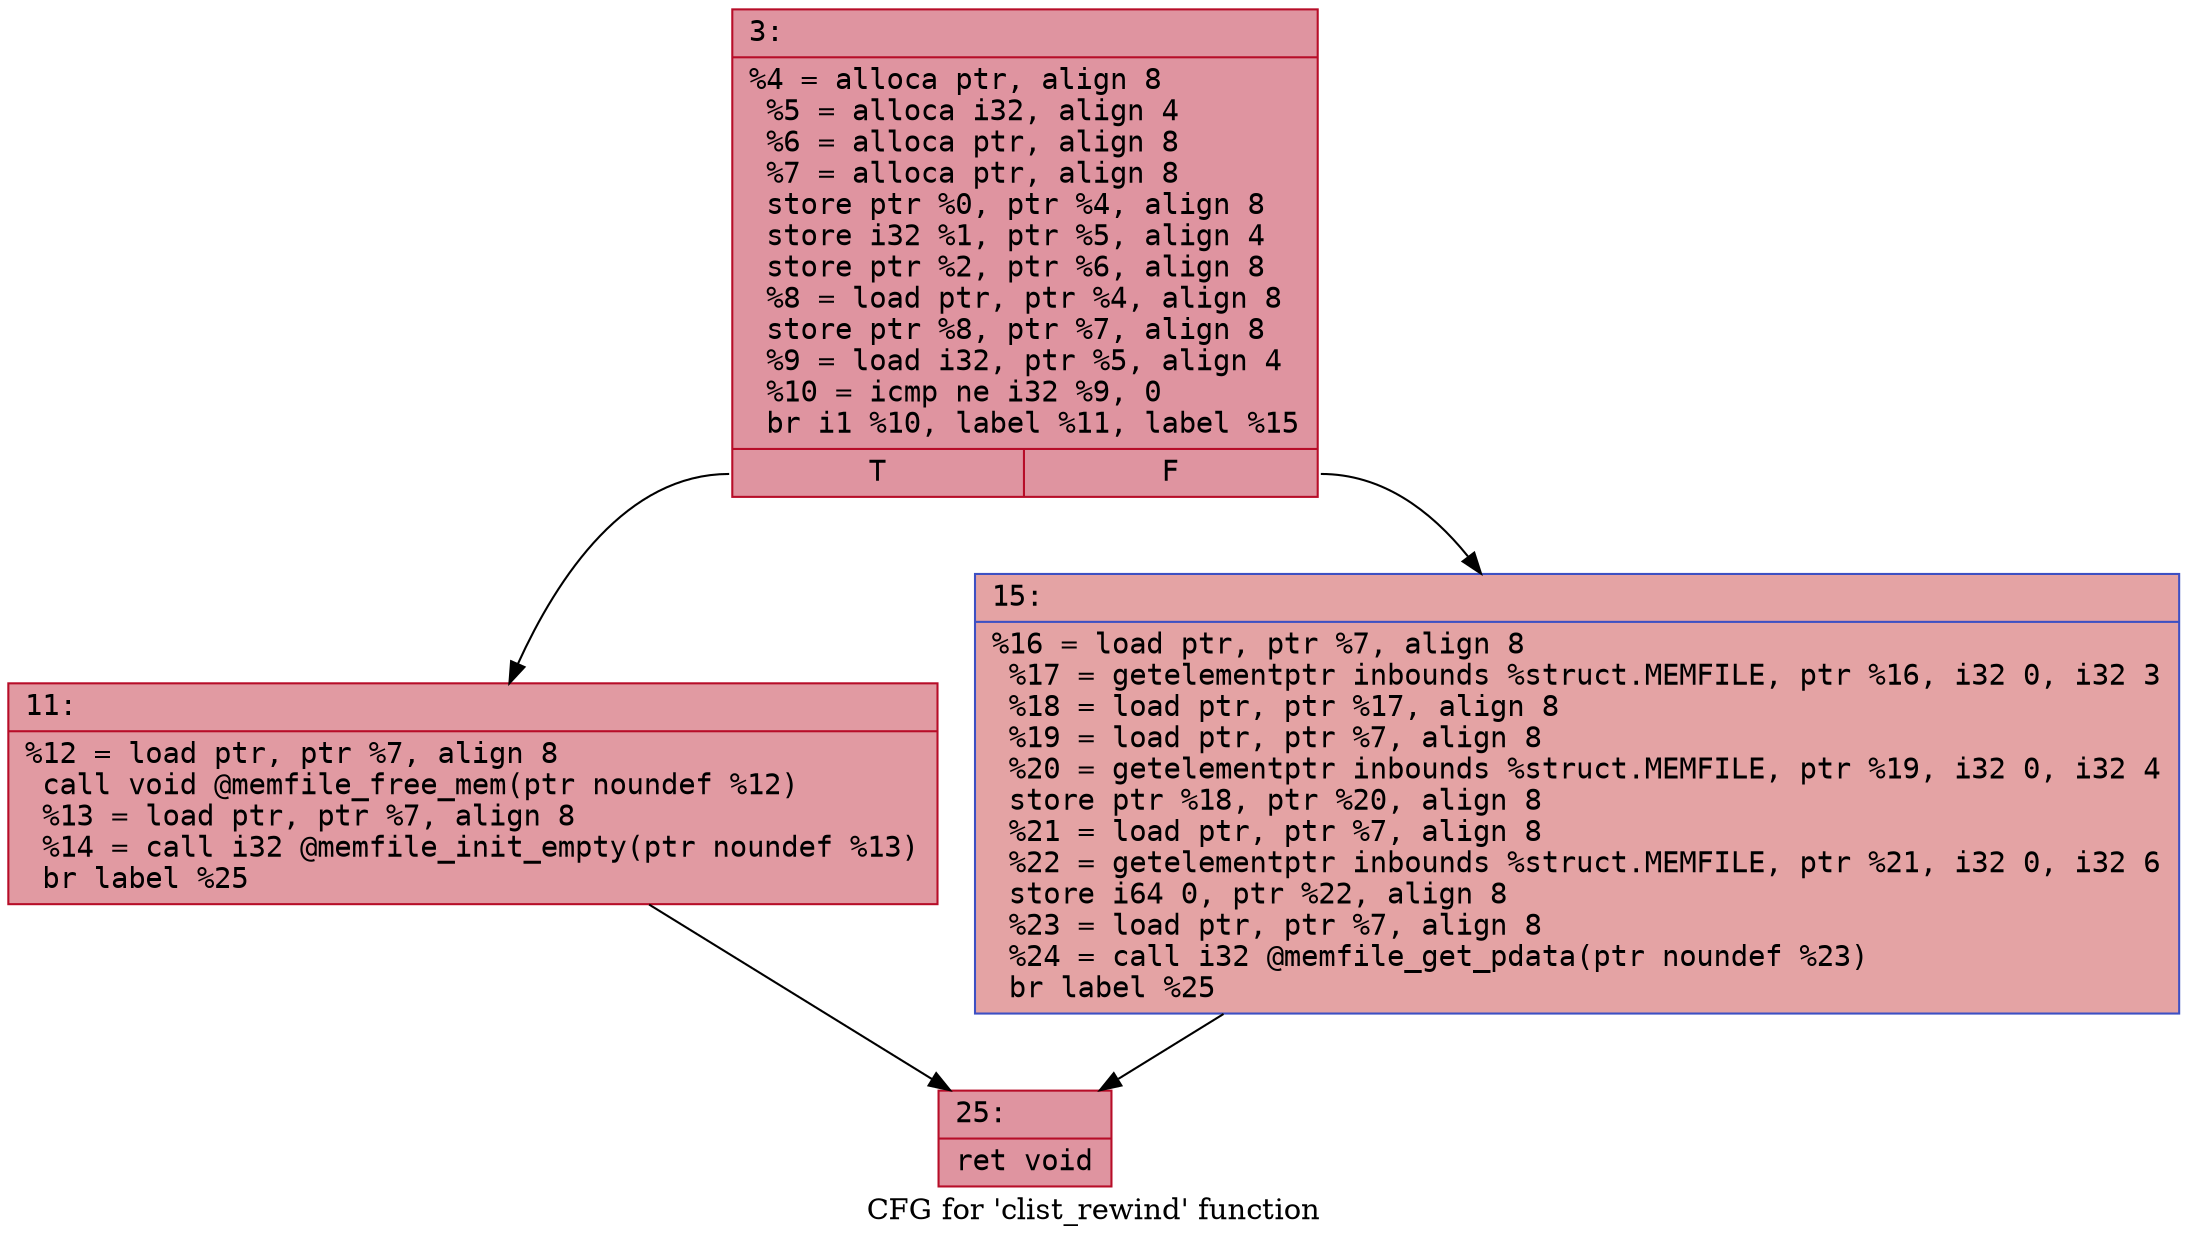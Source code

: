 digraph "CFG for 'clist_rewind' function" {
	label="CFG for 'clist_rewind' function";

	Node0x600000e1d590 [shape=record,color="#b70d28ff", style=filled, fillcolor="#b70d2870" fontname="Courier",label="{3:\l|  %4 = alloca ptr, align 8\l  %5 = alloca i32, align 4\l  %6 = alloca ptr, align 8\l  %7 = alloca ptr, align 8\l  store ptr %0, ptr %4, align 8\l  store i32 %1, ptr %5, align 4\l  store ptr %2, ptr %6, align 8\l  %8 = load ptr, ptr %4, align 8\l  store ptr %8, ptr %7, align 8\l  %9 = load i32, ptr %5, align 4\l  %10 = icmp ne i32 %9, 0\l  br i1 %10, label %11, label %15\l|{<s0>T|<s1>F}}"];
	Node0x600000e1d590:s0 -> Node0x600000e1d5e0[tooltip="3 -> 11\nProbability 62.50%" ];
	Node0x600000e1d590:s1 -> Node0x600000e1d630[tooltip="3 -> 15\nProbability 37.50%" ];
	Node0x600000e1d5e0 [shape=record,color="#b70d28ff", style=filled, fillcolor="#bb1b2c70" fontname="Courier",label="{11:\l|  %12 = load ptr, ptr %7, align 8\l  call void @memfile_free_mem(ptr noundef %12)\l  %13 = load ptr, ptr %7, align 8\l  %14 = call i32 @memfile_init_empty(ptr noundef %13)\l  br label %25\l}"];
	Node0x600000e1d5e0 -> Node0x600000e1d680[tooltip="11 -> 25\nProbability 100.00%" ];
	Node0x600000e1d630 [shape=record,color="#3d50c3ff", style=filled, fillcolor="#c32e3170" fontname="Courier",label="{15:\l|  %16 = load ptr, ptr %7, align 8\l  %17 = getelementptr inbounds %struct.MEMFILE, ptr %16, i32 0, i32 3\l  %18 = load ptr, ptr %17, align 8\l  %19 = load ptr, ptr %7, align 8\l  %20 = getelementptr inbounds %struct.MEMFILE, ptr %19, i32 0, i32 4\l  store ptr %18, ptr %20, align 8\l  %21 = load ptr, ptr %7, align 8\l  %22 = getelementptr inbounds %struct.MEMFILE, ptr %21, i32 0, i32 6\l  store i64 0, ptr %22, align 8\l  %23 = load ptr, ptr %7, align 8\l  %24 = call i32 @memfile_get_pdata(ptr noundef %23)\l  br label %25\l}"];
	Node0x600000e1d630 -> Node0x600000e1d680[tooltip="15 -> 25\nProbability 100.00%" ];
	Node0x600000e1d680 [shape=record,color="#b70d28ff", style=filled, fillcolor="#b70d2870" fontname="Courier",label="{25:\l|  ret void\l}"];
}
